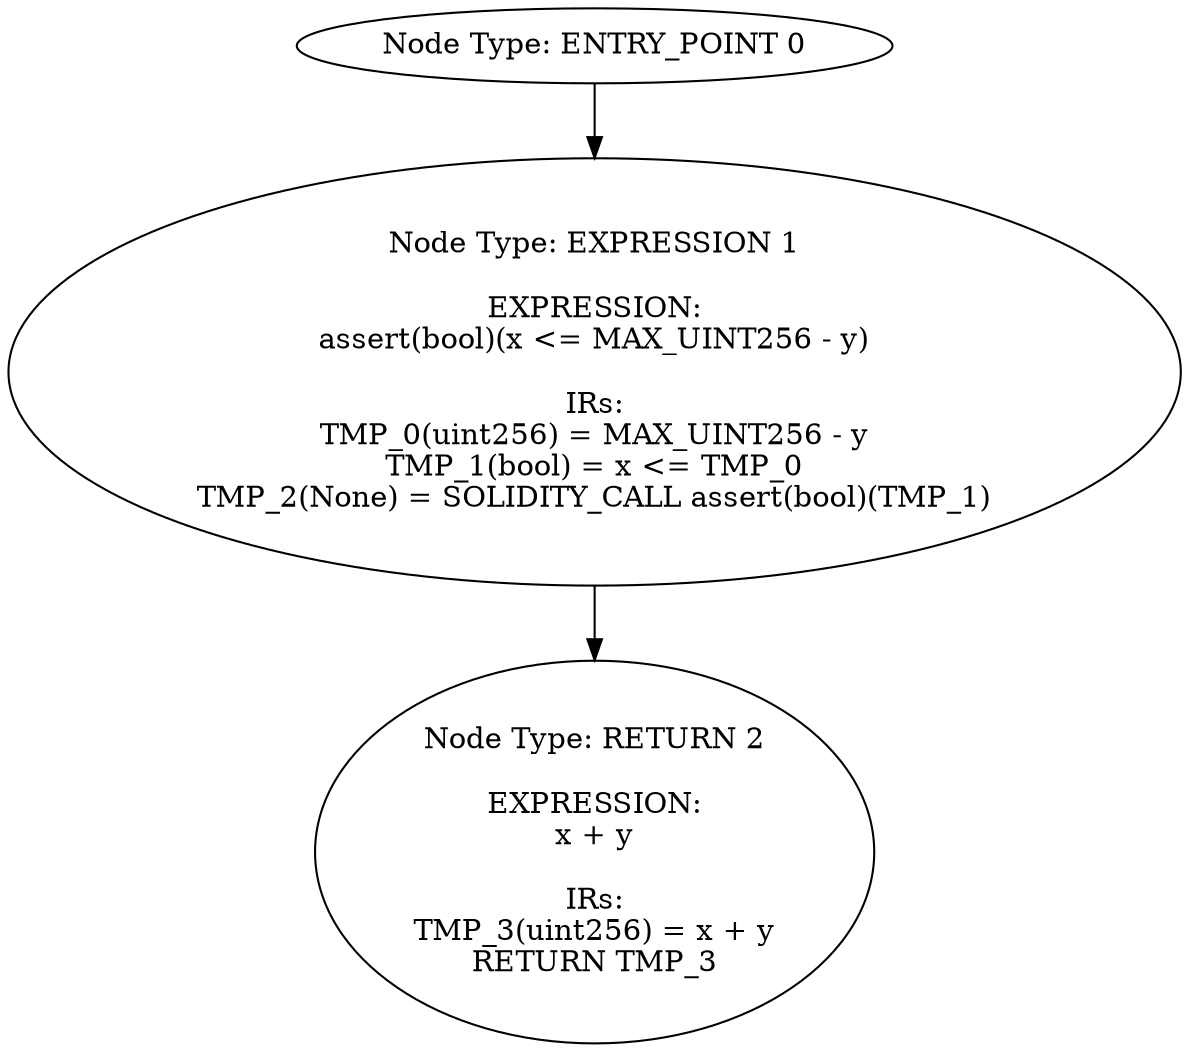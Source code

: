 digraph{
0[label="Node Type: ENTRY_POINT 0
"];
0->1;
1[label="Node Type: EXPRESSION 1

EXPRESSION:
assert(bool)(x <= MAX_UINT256 - y)

IRs:
TMP_0(uint256) = MAX_UINT256 - y
TMP_1(bool) = x <= TMP_0
TMP_2(None) = SOLIDITY_CALL assert(bool)(TMP_1)"];
1->2;
2[label="Node Type: RETURN 2

EXPRESSION:
x + y

IRs:
TMP_3(uint256) = x + y
RETURN TMP_3"];
}
